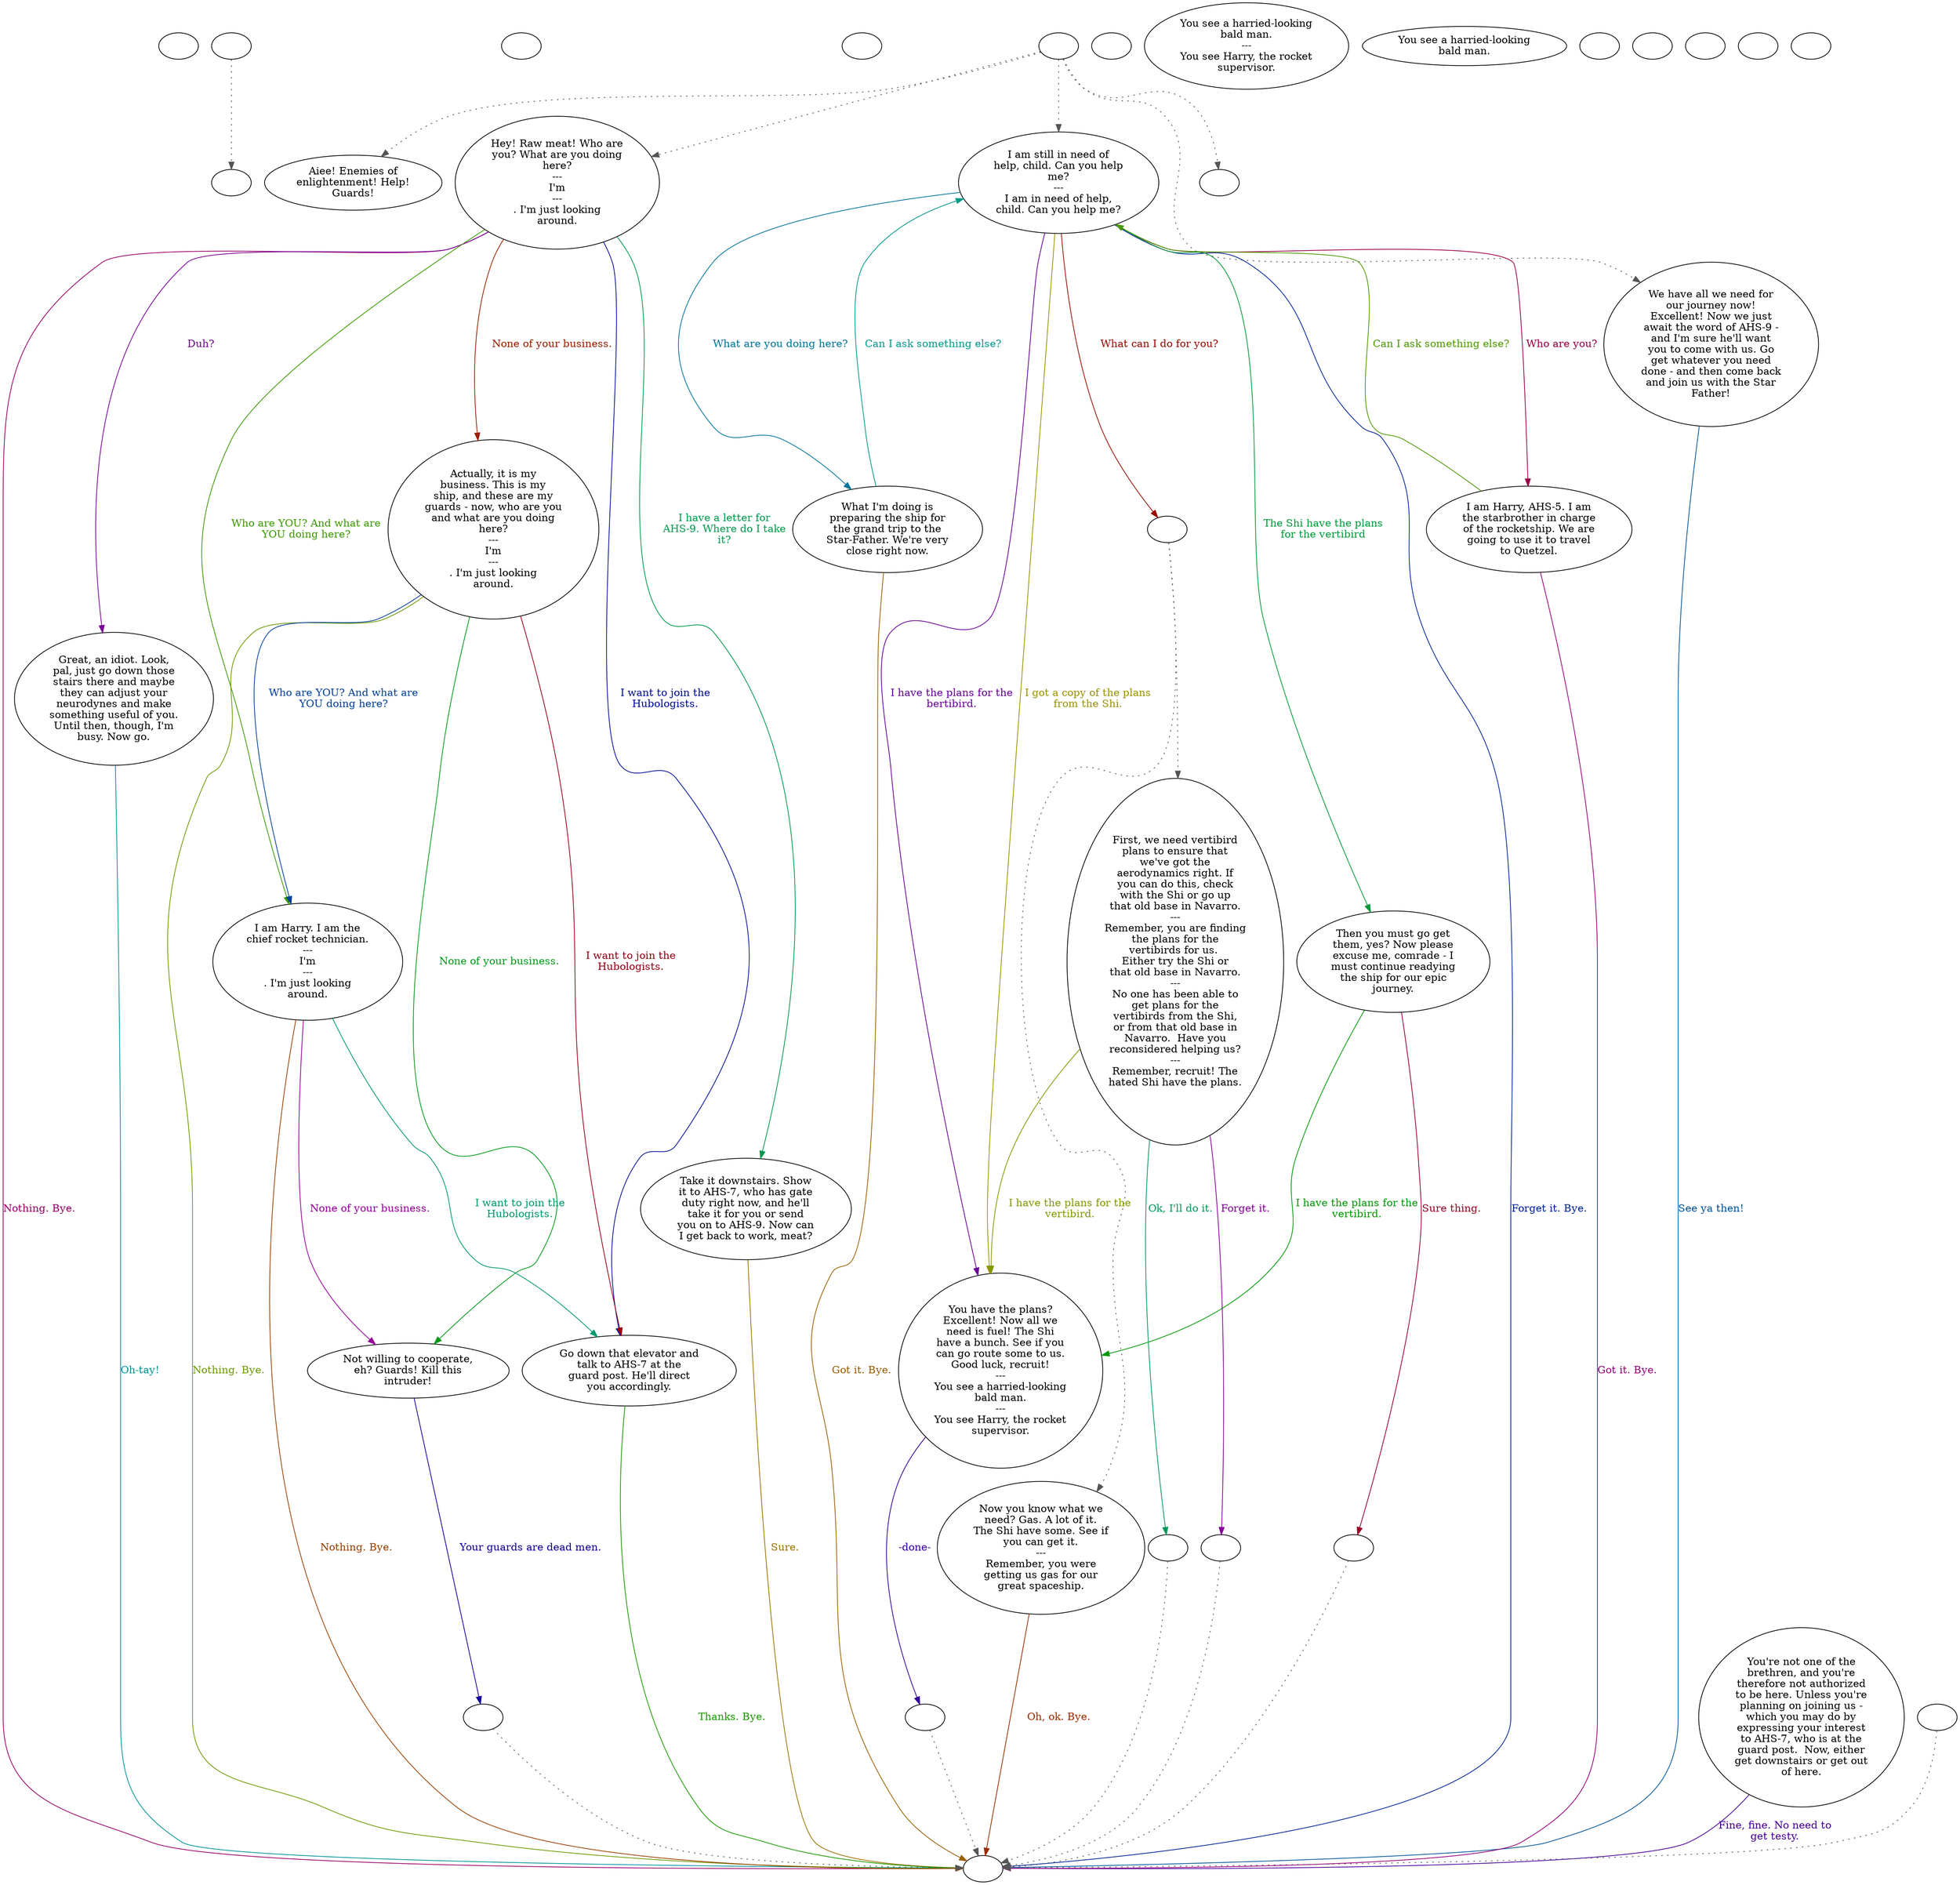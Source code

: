 digraph fcrocman {
  "checkPartyMembersNearDoor" [style=filled       fillcolor="#FFFFFF"       color="#000000"]
  "checkPartyMembersNearDoor" [label=""]
  "old_pickup_p_proc" [style=filled       fillcolor="#FFFFFF"       color="#000000"]
  "old_pickup_p_proc" [label=""]
  "pickup_p_proc" [style=filled       fillcolor="#FFFFFF"       color="#000000"]
  "pickup_p_proc" -> "old_pickup_p_proc" [style=dotted color="#555555"]
  "pickup_p_proc" [label=""]
  "start" [style=filled       fillcolor="#FFFFFF"       color="#000000"]
  "start" [label=""]
  "critter_p_proc" [style=filled       fillcolor="#FFFFFF"       color="#000000"]
  "critter_p_proc" [label=""]
  "talk_p_proc" [style=filled       fillcolor="#FFFFFF"       color="#000000"]
  "talk_p_proc" -> "Node001" [style=dotted color="#555555"]
  "talk_p_proc" -> "Node003" [style=dotted color="#555555"]
  "talk_p_proc" -> "Node011" [style=dotted color="#555555"]
  "talk_p_proc" -> "Node016" [style=dotted color="#555555"]
  "talk_p_proc" -> "DoCallGuards" [style=dotted color="#555555"]
  "talk_p_proc" [label=""]
  "destroy_p_proc" [style=filled       fillcolor="#FFFFFF"       color="#000000"]
  "destroy_p_proc" [label=""]
  "look_at_p_proc" [style=filled       fillcolor="#FFFFFF"       color="#000000"]
  "look_at_p_proc" [label="You see a harried-looking\nbald man.\n---\nYou see Harry, the rocket\nsupervisor."]
  "description_p_proc" [style=filled       fillcolor="#FFFFFF"       color="#000000"]
  "description_p_proc" [label="You see a harried-looking\nbald man."]
  "use_skill_on_p_proc" [style=filled       fillcolor="#FFFFFF"       color="#000000"]
  "use_skill_on_p_proc" [label=""]
  "damage_p_proc" [style=filled       fillcolor="#FFFFFF"       color="#000000"]
  "damage_p_proc" [label=""]
  "map_enter_p_proc" [style=filled       fillcolor="#FFFFFF"       color="#000000"]
  "map_enter_p_proc" [label=""]
  "Node998" [style=filled       fillcolor="#FFFFFF"       color="#000000"]
  "Node998" [label=""]
  "Node999" [style=filled       fillcolor="#FFFFFF"       color="#000000"]
  "Node999" [label=""]
  "Node001" [style=filled       fillcolor="#FFFFFF"       color="#000000"]
  "Node001" [label="Aiee! Enemies of\nenlightenment! Help!\nGuards!"]
  "Node003" [style=filled       fillcolor="#FFFFFF"       color="#000000"]
  "Node003" [label="Hey! Raw meat! Who are\nyou? What are you doing\nhere?\n---\nI'm\n---\n. I'm just looking\naround."]
  "Node003" -> "Node004" [label="Duh?" color="#790099" fontcolor="#790099"]
  "Node003" -> "Node005" [label="I have a letter for\nAHS-9. Where do I take\nit?" color="#00994C" fontcolor="#00994C"]
  "Node003" -> "Node007" [label="None of your business." color="#991F00" fontcolor="#991F00"]
  "Node003" -> "Node010" [label="I want to join the\nHubologists." color="#000D99" fontcolor="#000D99"]
  "Node003" -> "Node008" [label="Who are YOU? And what are\nYOU doing here?" color="#3A9900" fontcolor="#3A9900"]
  "Node003" -> "Node999" [label="Nothing. Bye." color="#990067" fontcolor="#990067"]
  "Node004" [style=filled       fillcolor="#FFFFFF"       color="#000000"]
  "Node004" [label="Great, an idiot. Look,\npal, just go down those\nstairs there and maybe\nthey can adjust your\nneurodynes and make\nsomething useful of you.\nUntil then, though, I'm\nbusy. Now go."]
  "Node004" -> "Node999" [label="Oh-tay!" color="#009399" fontcolor="#009399"]
  "Node005" [style=filled       fillcolor="#FFFFFF"       color="#000000"]
  "Node005" [label="Take it downstairs. Show\nit to AHS-7, who has gate\nduty right now, and he'll\ntake it for you or send\nyou on to AHS-9. Now can\nI get back to work, meat?"]
  "Node005" -> "Node999" [label="Sure." color="#997200" fontcolor="#997200"]
  "Node006" [style=filled       fillcolor="#FFFFFF"       color="#000000"]
  "Node006" [label="You're not one of the\nbrethren, and you're\ntherefore not authorized\nto be here. Unless you're\nplanning on joining us -\nwhich you may do by\nexpressing your interest\nto AHS-7, who is at the\nguard post.  Now, either\nget downstairs or get out\nof here."]
  "Node006" -> "Node999" [label="Fine, fine. No need to\nget testy." color="#460099" fontcolor="#460099"]
  "Node007" [style=filled       fillcolor="#FFFFFF"       color="#000000"]
  "Node007" [label="Actually, it is my\nbusiness. This is my\nship, and these are my\nguards - now, who are you\nand what are you doing\nhere?\n---\nI'm\n---\n. I'm just looking\naround."]
  "Node007" -> "Node009" [label="None of your business." color="#009919" fontcolor="#009919"]
  "Node007" -> "Node010" [label="I want to join the\nHubologists." color="#990014" fontcolor="#990014"]
  "Node007" -> "Node008" [label="Who are YOU? And what are\nYOU doing here?" color="#004099" fontcolor="#004099"]
  "Node007" -> "Node999" [label="Nothing. Bye." color="#6D9900" fontcolor="#6D9900"]
  "Node008" [style=filled       fillcolor="#FFFFFF"       color="#000000"]
  "Node008" [label="I am Harry. I am the\nchief rocket technician.\n---\nI'm\n---\n. I'm just looking\naround."]
  "Node008" -> "Node009" [label="None of your business." color="#980099" fontcolor="#980099"]
  "Node008" -> "Node010" [label="I want to join the\nHubologists." color="#00996C" fontcolor="#00996C"]
  "Node008" -> "Node999" [label="Nothing. Bye." color="#993F00" fontcolor="#993F00"]
  "Node009" [style=filled       fillcolor="#FFFFFF"       color="#000000"]
  "Node009" [label="Not willing to cooperate,\neh? Guards! Kill this\nintruder!"]
  "Node009" -> "Node999a" [label="Your guards are dead men." color="#120099" fontcolor="#120099"]
  "Node010" [style=filled       fillcolor="#FFFFFF"       color="#000000"]
  "Node010" [label="Go down that elevator and\ntalk to AHS-7 at the\nguard post. He'll direct\nyou accordingly."]
  "Node010" -> "Node999" [label="Thanks. Bye." color="#1A9900" fontcolor="#1A9900"]
  "Node011" [style=filled       fillcolor="#FFFFFF"       color="#000000"]
  "Node011" [label="I am still in need of\nhelp, child. Can you help\nme?\n---\nI am in need of help,\nchild. Can you help me?"]
  "Node011" -> "Node012" [label="Who are you?" color="#990047" fontcolor="#990047"]
  "Node011" -> "Node013" [label="What are you doing here?" color="#007499" fontcolor="#007499"]
  "Node011" -> "Node014" [label="I got a copy of the plans\nfrom the Shi." color="#999200" fontcolor="#999200"]
  "Node011" -> "Node014" [label="I have the plans for the\nbertibird." color="#650099" fontcolor="#650099"]
  "Node011" -> "Node015" [label="The Shi have the plans\nfor the vertibird" color="#009939" fontcolor="#009939"]
  "Node011" -> "Node1718" [label="What can I do for you?" color="#990C00" fontcolor="#990C00"]
  "Node011" -> "Node999" [label="Forget it. Bye." color="#002199" fontcolor="#002199"]
  "Node012" [style=filled       fillcolor="#FFFFFF"       color="#000000"]
  "Node012" [label="I am Harry, AHS-5. I am\nthe starbrother in charge\nof the rocketship. We are\ngoing to use it to travel\nto Quetzel."]
  "Node012" -> "Node011" [label="Can I ask something else?" color="#4D9900" fontcolor="#4D9900"]
  "Node012" -> "Node999" [label="Got it. Bye." color="#99007A" fontcolor="#99007A"]
  "Node013" [style=filled       fillcolor="#FFFFFF"       color="#000000"]
  "Node013" [label="What I'm doing is\npreparing the ship for\nthe grand trip to the\nStar-Father. We're very\nclose right now."]
  "Node013" -> "Node011" [label="Can I ask something else?" color="#00998B" fontcolor="#00998B"]
  "Node013" -> "Node999" [label="Got it. Bye." color="#995F00" fontcolor="#995F00"]
  "Node014" [style=filled       fillcolor="#FFFFFF"       color="#000000"]
  "Node014" [label="You have the plans?\nExcellent! Now all we\nneed is fuel! The Shi\nhave a bunch. See if you\ncan go route some to us.\nGood luck, recruit!\n---\nYou see a harried-looking\nbald man.\n---\nYou see Harry, the rocket\nsupervisor."]
  "Node014" -> "NodeEndTake" [label="-done-" color="#320099" fontcolor="#320099"]
  "Node015" [style=filled       fillcolor="#FFFFFF"       color="#000000"]
  "Node015" [label="Then you must go get\nthem, yes? Now please\nexcuse me, comrade - I\nmust continue readying\nthe ship for our epic\njourney."]
  "Node015" -> "Node014" [label="I have the plans for the\nvertibird." color="#009905" fontcolor="#009905"]
  "Node015" -> "Node999c" [label="Sure thing." color="#990027" fontcolor="#990027"]
  "Node016" [style=filled       fillcolor="#FFFFFF"       color="#000000"]
  "Node016" [label="We have all we need for\nour journey now!\nExcellent! Now we just\nawait the word of AHS-9 -\nand I'm sure he'll want\nyou to come with us. Go\nget whatever you need\ndone - and then come back\nand join us with the Star\nFather!"]
  "Node016" -> "Node999" [label="See ya then!" color="#005499" fontcolor="#005499"]
  "Node017" [style=filled       fillcolor="#FFFFFF"       color="#000000"]
  "Node017" [label="First, we need vertibird\nplans to ensure that\nwe've got the\naerodynamics right. If\nyou can do this, check\nwith the Shi or go up\nthat old base in Navarro.\n---\nRemember, you are finding\nthe plans for the\nvertibirds for us. \nEither try the Shi or\nthat old base in Navarro.\n---\nNo one has been able to\nget plans for the\nvertibirds from the Shi,\nor from that old base in\nNavarro.  Have you\nreconsidered helping us?\n---\nRemember, recruit! The\nhated Shi have the plans."]
  "Node017" -> "Node014" [label="I have the plans for the\nvertibird." color="#819900" fontcolor="#819900"]
  "Node017" -> "Node999d" [label="Forget it." color="#850099" fontcolor="#850099"]
  "Node017" -> "Node999e" [label="Ok, I'll do it." color="#009958" fontcolor="#009958"]
  "Node018" [style=filled       fillcolor="#FFFFFF"       color="#000000"]
  "Node018" [label="Now you know what we\nneed? Gas. A lot of it.\nThe Shi have some. See if\nyou can get it.\n---\nRemember, you were\ngetting us gas for our\ngreat spaceship."]
  "Node018" -> "Node999" [label="Oh, ok. Bye." color="#992C00" fontcolor="#992C00"]
  "in_bitch_bounds" [style=filled       fillcolor="#FFFFFF"       color="#000000"]
  "in_bitch_bounds" [label=""]
  "DoCallGuards" [style=filled       fillcolor="#FFFFFF"       color="#000000"]
  "DoCallGuards" [label=""]
  "Node999a" [style=filled       fillcolor="#FFFFFF"       color="#000000"]
  "Node999a" -> "Node999" [style=dotted color="#555555"]
  "Node999a" [label=""]
  "Node1718" [style=filled       fillcolor="#FFFFFF"       color="#000000"]
  "Node1718" -> "Node017" [style=dotted color="#555555"]
  "Node1718" -> "Node018" [style=dotted color="#555555"]
  "Node1718" [label=""]
  "Node999b" [style=filled       fillcolor="#FFFFFF"       color="#000000"]
  "Node999b" -> "Node999" [style=dotted color="#555555"]
  "Node999b" [label=""]
  "NodeEndTake" [style=filled       fillcolor="#FFFFFF"       color="#000000"]
  "NodeEndTake" -> "Node999" [style=dotted color="#555555"]
  "NodeEndTake" [label=""]
  "Node999c" [style=filled       fillcolor="#FFFFFF"       color="#000000"]
  "Node999c" -> "Node999" [style=dotted color="#555555"]
  "Node999c" [label=""]
  "Node999d" [style=filled       fillcolor="#FFFFFF"       color="#000000"]
  "Node999d" -> "Node999" [style=dotted color="#555555"]
  "Node999d" [label=""]
  "Node999e" [style=filled       fillcolor="#FFFFFF"       color="#000000"]
  "Node999e" -> "Node999" [style=dotted color="#555555"]
  "Node999e" [label=""]
}